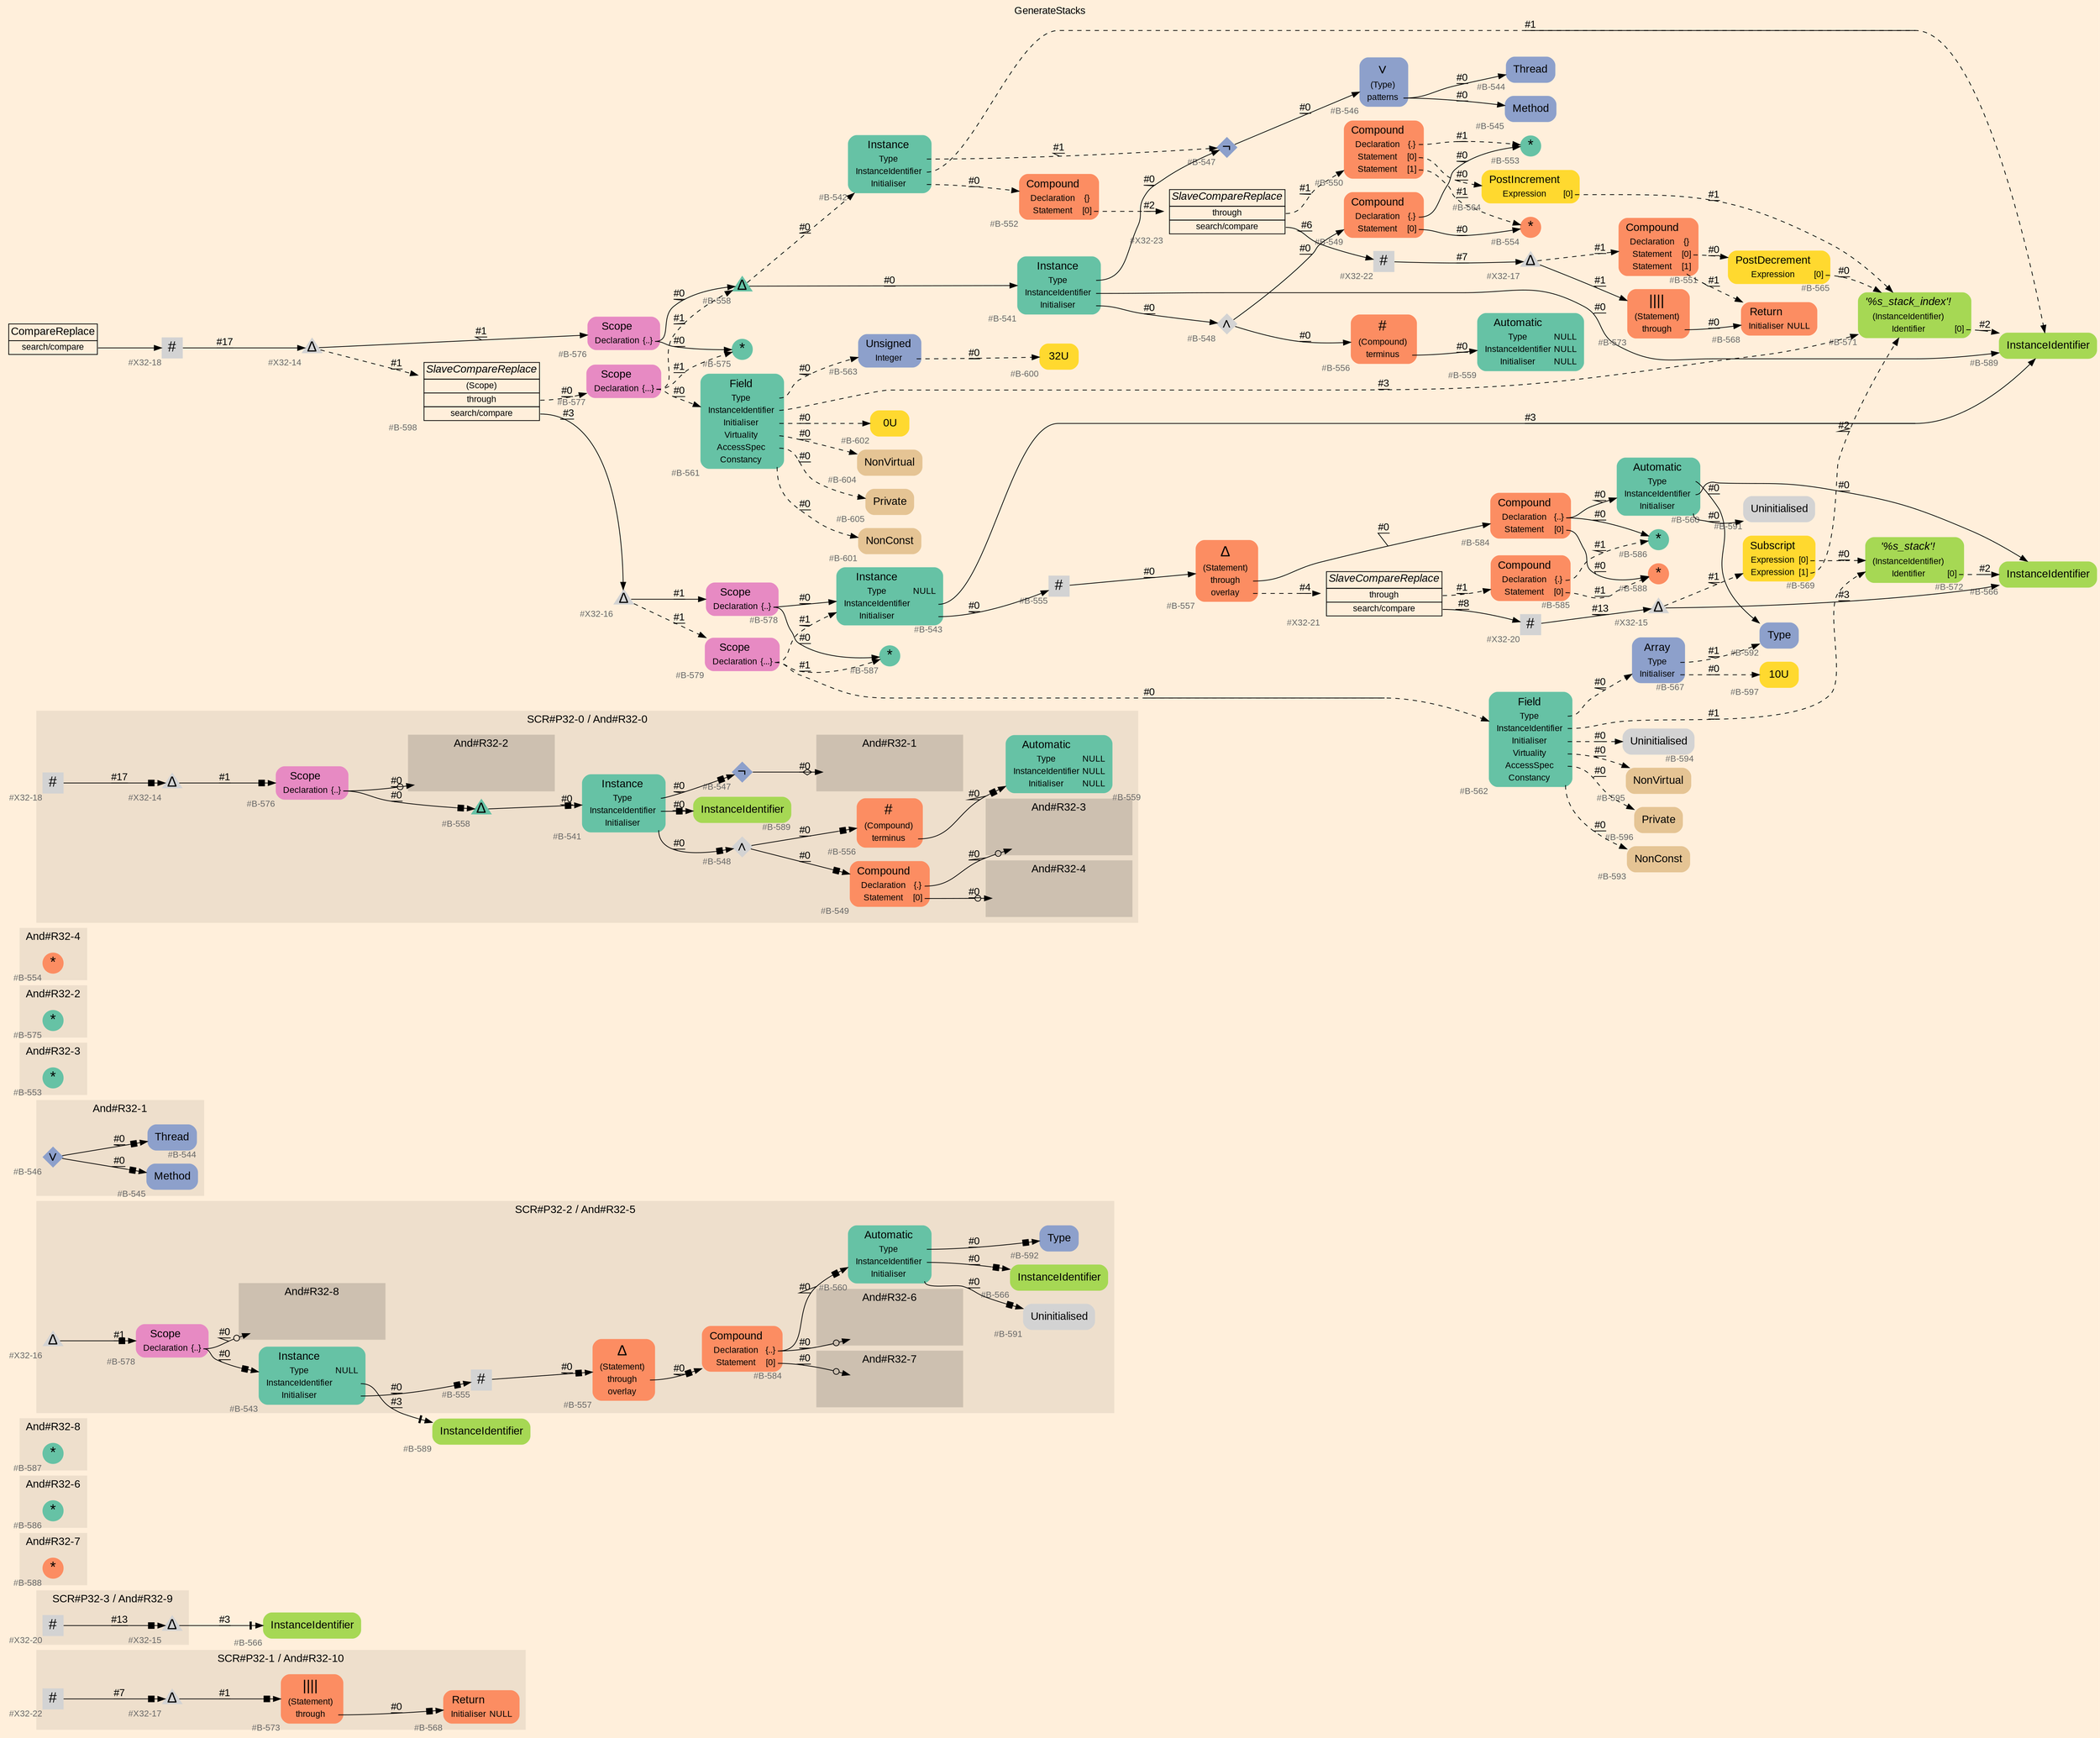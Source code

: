 digraph "GenerateStacks" {
label = "GenerateStacks"
labelloc = t
graph [
    rankdir = "LR"
    ranksep = 0.3
    bgcolor = antiquewhite1
    color = black
    fontcolor = black
    fontname = "Arial"
];
node [
    fontname = "Arial"
];
edge [
    fontname = "Arial"
];

// -------------------- figure And#R32-10 --------------------
// -------- region And#R32-10 ----------
subgraph "clusterAnd#R32-10" {
    label = "SCR#P32-1 / And#R32-10"
    style = "filled"
    color = antiquewhite2
    fontsize = "15"
    // -------- block And#R32-10/#X32-22 ----------
    "And#R32-10/#X32-22" [
        xlabel = "#X32-22"
        fontsize = "12"
        fontcolor = grey40
        shape = "square"
        label = <<FONT COLOR="black" POINT-SIZE="20">#</FONT>>
        style = "filled"
        penwidth = 0.0
        fixedsize = true
        width = 0.4
        height = 0.4
    ];
    
    // -------- block And#R32-10/#B-573 ----------
    "And#R32-10/#B-573" [
        fillcolor = "/set28/2"
        xlabel = "#B-573"
        fontsize = "12"
        fontcolor = grey40
        shape = "plaintext"
        label = <<TABLE BORDER="0" CELLBORDER="0" CELLSPACING="0">
         <TR><TD><FONT COLOR="black" POINT-SIZE="20">||||</FONT></TD></TR>
         <TR><TD><FONT COLOR="black" POINT-SIZE="12">(Statement)</FONT></TD><TD PORT="port0"></TD></TR>
         <TR><TD><FONT COLOR="black" POINT-SIZE="12">through</FONT></TD><TD PORT="port1"></TD></TR>
        </TABLE>>
        style = "rounded,filled"
    ];
    
    // -------- block And#R32-10/#X32-17 ----------
    "And#R32-10/#X32-17" [
        xlabel = "#X32-17"
        fontsize = "12"
        fontcolor = grey40
        shape = "triangle"
        label = <<FONT COLOR="black" POINT-SIZE="20">Δ</FONT>>
        style = "filled"
        penwidth = 0.0
        fixedsize = true
        width = 0.4
        height = 0.4
    ];
    
    // -------- block And#R32-10/#B-568 ----------
    "And#R32-10/#B-568" [
        fillcolor = "/set28/2"
        xlabel = "#B-568"
        fontsize = "12"
        fontcolor = grey40
        shape = "plaintext"
        label = <<TABLE BORDER="0" CELLBORDER="0" CELLSPACING="0">
         <TR><TD><FONT COLOR="black" POINT-SIZE="15">Return</FONT></TD></TR>
         <TR><TD><FONT COLOR="black" POINT-SIZE="12">Initialiser</FONT></TD><TD PORT="port0"><FONT COLOR="black" POINT-SIZE="12">NULL</FONT></TD></TR>
        </TABLE>>
        style = "rounded,filled"
    ];
    
}

"And#R32-10/#X32-22" -> "And#R32-10/#X32-17" [
    arrowhead="normalnonebox"
    label = "#7"
    decorate = true
    color = black
    fontcolor = black
];

"And#R32-10/#B-573":port1 -> "And#R32-10/#B-568" [
    arrowhead="normalnonebox"
    label = "#0"
    decorate = true
    color = black
    fontcolor = black
];

"And#R32-10/#X32-17" -> "And#R32-10/#B-573" [
    arrowhead="normalnonebox"
    label = "#1"
    decorate = true
    color = black
    fontcolor = black
];


// -------------------- figure And#R32-9 --------------------
// -------- region And#R32-9 ----------
subgraph "clusterAnd#R32-9" {
    label = "SCR#P32-3 / And#R32-9"
    style = "filled"
    color = antiquewhite2
    fontsize = "15"
    // -------- block And#R32-9/#X32-20 ----------
    "And#R32-9/#X32-20" [
        xlabel = "#X32-20"
        fontsize = "12"
        fontcolor = grey40
        shape = "square"
        label = <<FONT COLOR="black" POINT-SIZE="20">#</FONT>>
        style = "filled"
        penwidth = 0.0
        fixedsize = true
        width = 0.4
        height = 0.4
    ];
    
    // -------- block And#R32-9/#X32-15 ----------
    "And#R32-9/#X32-15" [
        xlabel = "#X32-15"
        fontsize = "12"
        fontcolor = grey40
        shape = "triangle"
        label = <<FONT COLOR="black" POINT-SIZE="20">Δ</FONT>>
        style = "filled"
        penwidth = 0.0
        fixedsize = true
        width = 0.4
        height = 0.4
    ];
    
}

// -------- block And#R32-9/#B-566 ----------
"And#R32-9/#B-566" [
    fillcolor = "/set28/5"
    xlabel = "#B-566"
    fontsize = "12"
    fontcolor = grey40
    shape = "plaintext"
    label = <<TABLE BORDER="0" CELLBORDER="0" CELLSPACING="0">
     <TR><TD><FONT COLOR="black" POINT-SIZE="15">InstanceIdentifier</FONT></TD></TR>
    </TABLE>>
    style = "rounded,filled"
];

"And#R32-9/#X32-20" -> "And#R32-9/#X32-15" [
    arrowhead="normalnonebox"
    label = "#13"
    decorate = true
    color = black
    fontcolor = black
];

"And#R32-9/#X32-15" -> "And#R32-9/#B-566" [
    arrowhead="normalnonetee"
    label = "#3"
    decorate = true
    color = black
    fontcolor = black
];


// -------------------- figure And#R32-7 --------------------
// -------- region And#R32-7 ----------
subgraph "clusterAnd#R32-7" {
    label = "And#R32-7"
    style = "filled"
    color = antiquewhite2
    fontsize = "15"
    // -------- block And#R32-7/#B-588 ----------
    "And#R32-7/#B-588" [
        fillcolor = "/set28/2"
        xlabel = "#B-588"
        fontsize = "12"
        fontcolor = grey40
        shape = "circle"
        label = <<FONT COLOR="black" POINT-SIZE="20">*</FONT>>
        style = "filled"
        penwidth = 0.0
        fixedsize = true
        width = 0.4
        height = 0.4
    ];
    
}


// -------------------- figure And#R32-6 --------------------
// -------- region And#R32-6 ----------
subgraph "clusterAnd#R32-6" {
    label = "And#R32-6"
    style = "filled"
    color = antiquewhite2
    fontsize = "15"
    // -------- block And#R32-6/#B-586 ----------
    "And#R32-6/#B-586" [
        fillcolor = "/set28/1"
        xlabel = "#B-586"
        fontsize = "12"
        fontcolor = grey40
        shape = "circle"
        label = <<FONT COLOR="black" POINT-SIZE="20">*</FONT>>
        style = "filled"
        penwidth = 0.0
        fixedsize = true
        width = 0.4
        height = 0.4
    ];
    
}


// -------------------- figure And#R32-8 --------------------
// -------- region And#R32-8 ----------
subgraph "clusterAnd#R32-8" {
    label = "And#R32-8"
    style = "filled"
    color = antiquewhite2
    fontsize = "15"
    // -------- block And#R32-8/#B-587 ----------
    "And#R32-8/#B-587" [
        fillcolor = "/set28/1"
        xlabel = "#B-587"
        fontsize = "12"
        fontcolor = grey40
        shape = "circle"
        label = <<FONT COLOR="black" POINT-SIZE="20">*</FONT>>
        style = "filled"
        penwidth = 0.0
        fixedsize = true
        width = 0.4
        height = 0.4
    ];
    
}


// -------------------- figure And#R32-5 --------------------
// -------- region And#R32-5 ----------
subgraph "clusterAnd#R32-5" {
    label = "SCR#P32-2 / And#R32-5"
    style = "filled"
    color = antiquewhite2
    fontsize = "15"
    // -------- block And#R32-5/#B-557 ----------
    "And#R32-5/#B-557" [
        fillcolor = "/set28/2"
        xlabel = "#B-557"
        fontsize = "12"
        fontcolor = grey40
        shape = "plaintext"
        label = <<TABLE BORDER="0" CELLBORDER="0" CELLSPACING="0">
         <TR><TD><FONT COLOR="black" POINT-SIZE="20">Δ</FONT></TD></TR>
         <TR><TD><FONT COLOR="black" POINT-SIZE="12">(Statement)</FONT></TD><TD PORT="port0"></TD></TR>
         <TR><TD><FONT COLOR="black" POINT-SIZE="12">through</FONT></TD><TD PORT="port1"></TD></TR>
         <TR><TD><FONT COLOR="black" POINT-SIZE="12">overlay</FONT></TD><TD PORT="port2"></TD></TR>
        </TABLE>>
        style = "rounded,filled"
    ];
    
    // -------- block And#R32-5/#B-566 ----------
    "And#R32-5/#B-566" [
        fillcolor = "/set28/5"
        xlabel = "#B-566"
        fontsize = "12"
        fontcolor = grey40
        shape = "plaintext"
        label = <<TABLE BORDER="0" CELLBORDER="0" CELLSPACING="0">
         <TR><TD><FONT COLOR="black" POINT-SIZE="15">InstanceIdentifier</FONT></TD></TR>
        </TABLE>>
        style = "rounded,filled"
    ];
    
    // -------- block And#R32-5/#B-543 ----------
    "And#R32-5/#B-543" [
        fillcolor = "/set28/1"
        xlabel = "#B-543"
        fontsize = "12"
        fontcolor = grey40
        shape = "plaintext"
        label = <<TABLE BORDER="0" CELLBORDER="0" CELLSPACING="0">
         <TR><TD><FONT COLOR="black" POINT-SIZE="15">Instance</FONT></TD></TR>
         <TR><TD><FONT COLOR="black" POINT-SIZE="12">Type</FONT></TD><TD PORT="port0"><FONT COLOR="black" POINT-SIZE="12">NULL</FONT></TD></TR>
         <TR><TD><FONT COLOR="black" POINT-SIZE="12">InstanceIdentifier</FONT></TD><TD PORT="port1"></TD></TR>
         <TR><TD><FONT COLOR="black" POINT-SIZE="12">Initialiser</FONT></TD><TD PORT="port2"></TD></TR>
        </TABLE>>
        style = "rounded,filled"
    ];
    
    // -------- block And#R32-5/#B-555 ----------
    "And#R32-5/#B-555" [
        xlabel = "#B-555"
        fontsize = "12"
        fontcolor = grey40
        shape = "square"
        label = <<FONT COLOR="black" POINT-SIZE="20">#</FONT>>
        style = "filled"
        penwidth = 0.0
        fixedsize = true
        width = 0.4
        height = 0.4
    ];
    
    // -------- block And#R32-5/#B-591 ----------
    "And#R32-5/#B-591" [
        xlabel = "#B-591"
        fontsize = "12"
        fontcolor = grey40
        shape = "plaintext"
        label = <<TABLE BORDER="0" CELLBORDER="0" CELLSPACING="0">
         <TR><TD><FONT COLOR="black" POINT-SIZE="15">Uninitialised</FONT></TD></TR>
        </TABLE>>
        style = "rounded,filled"
    ];
    
    // -------- block And#R32-5/#B-560 ----------
    "And#R32-5/#B-560" [
        fillcolor = "/set28/1"
        xlabel = "#B-560"
        fontsize = "12"
        fontcolor = grey40
        shape = "plaintext"
        label = <<TABLE BORDER="0" CELLBORDER="0" CELLSPACING="0">
         <TR><TD><FONT COLOR="black" POINT-SIZE="15">Automatic</FONT></TD></TR>
         <TR><TD><FONT COLOR="black" POINT-SIZE="12">Type</FONT></TD><TD PORT="port0"></TD></TR>
         <TR><TD><FONT COLOR="black" POINT-SIZE="12">InstanceIdentifier</FONT></TD><TD PORT="port1"></TD></TR>
         <TR><TD><FONT COLOR="black" POINT-SIZE="12">Initialiser</FONT></TD><TD PORT="port2"></TD></TR>
        </TABLE>>
        style = "rounded,filled"
    ];
    
    // -------- block And#R32-5/#B-592 ----------
    "And#R32-5/#B-592" [
        fillcolor = "/set28/3"
        xlabel = "#B-592"
        fontsize = "12"
        fontcolor = grey40
        shape = "plaintext"
        label = <<TABLE BORDER="0" CELLBORDER="0" CELLSPACING="0">
         <TR><TD><FONT COLOR="black" POINT-SIZE="15">Type</FONT></TD></TR>
        </TABLE>>
        style = "rounded,filled"
    ];
    
    // -------- block And#R32-5/#X32-16 ----------
    "And#R32-5/#X32-16" [
        xlabel = "#X32-16"
        fontsize = "12"
        fontcolor = grey40
        shape = "triangle"
        label = <<FONT COLOR="black" POINT-SIZE="20">Δ</FONT>>
        style = "filled"
        penwidth = 0.0
        fixedsize = true
        width = 0.4
        height = 0.4
    ];
    
    // -------- block And#R32-5/#B-584 ----------
    "And#R32-5/#B-584" [
        fillcolor = "/set28/2"
        xlabel = "#B-584"
        fontsize = "12"
        fontcolor = grey40
        shape = "plaintext"
        label = <<TABLE BORDER="0" CELLBORDER="0" CELLSPACING="0">
         <TR><TD><FONT COLOR="black" POINT-SIZE="15">Compound</FONT></TD></TR>
         <TR><TD><FONT COLOR="black" POINT-SIZE="12">Declaration</FONT></TD><TD PORT="port0"><FONT COLOR="black" POINT-SIZE="12">{..}</FONT></TD></TR>
         <TR><TD><FONT COLOR="black" POINT-SIZE="12">Statement</FONT></TD><TD PORT="port1"><FONT COLOR="black" POINT-SIZE="12">[0]</FONT></TD></TR>
        </TABLE>>
        style = "rounded,filled"
    ];
    
    // -------- block And#R32-5/#B-578 ----------
    "And#R32-5/#B-578" [
        fillcolor = "/set28/4"
        xlabel = "#B-578"
        fontsize = "12"
        fontcolor = grey40
        shape = "plaintext"
        label = <<TABLE BORDER="0" CELLBORDER="0" CELLSPACING="0">
         <TR><TD><FONT COLOR="black" POINT-SIZE="15">Scope</FONT></TD></TR>
         <TR><TD><FONT COLOR="black" POINT-SIZE="12">Declaration</FONT></TD><TD PORT="port0"><FONT COLOR="black" POINT-SIZE="12">{..}</FONT></TD></TR>
        </TABLE>>
        style = "rounded,filled"
    ];
    
    // -------- region And#R32-5/And#R32-8 ----------
    subgraph "clusterAnd#R32-5/And#R32-8" {
        label = "And#R32-8"
        style = "filled"
        color = antiquewhite3
        fontsize = "15"
        // -------- block And#R32-5/And#R32-8/#B-587 ----------
        "And#R32-5/And#R32-8/#B-587" [
            fillcolor = "/set28/1"
            xlabel = "#B-587"
            fontsize = "12"
            fontcolor = grey40
            shape = "none"
            style = "invisible"
        ];
        
    }
    
    // -------- region And#R32-5/And#R32-6 ----------
    subgraph "clusterAnd#R32-5/And#R32-6" {
        label = "And#R32-6"
        style = "filled"
        color = antiquewhite3
        fontsize = "15"
        // -------- block And#R32-5/And#R32-6/#B-586 ----------
        "And#R32-5/And#R32-6/#B-586" [
            fillcolor = "/set28/1"
            xlabel = "#B-586"
            fontsize = "12"
            fontcolor = grey40
            shape = "none"
            style = "invisible"
        ];
        
    }
    
    // -------- region And#R32-5/And#R32-7 ----------
    subgraph "clusterAnd#R32-5/And#R32-7" {
        label = "And#R32-7"
        style = "filled"
        color = antiquewhite3
        fontsize = "15"
        // -------- block And#R32-5/And#R32-7/#B-588 ----------
        "And#R32-5/And#R32-7/#B-588" [
            fillcolor = "/set28/2"
            xlabel = "#B-588"
            fontsize = "12"
            fontcolor = grey40
            shape = "none"
            style = "invisible"
        ];
        
    }
    
}

// -------- block And#R32-5/#B-589 ----------
"And#R32-5/#B-589" [
    fillcolor = "/set28/5"
    xlabel = "#B-589"
    fontsize = "12"
    fontcolor = grey40
    shape = "plaintext"
    label = <<TABLE BORDER="0" CELLBORDER="0" CELLSPACING="0">
     <TR><TD><FONT COLOR="black" POINT-SIZE="15">InstanceIdentifier</FONT></TD></TR>
    </TABLE>>
    style = "rounded,filled"
];

"And#R32-5/#B-557":port1 -> "And#R32-5/#B-584" [
    arrowhead="normalnonebox"
    label = "#0"
    decorate = true
    color = black
    fontcolor = black
];

"And#R32-5/#B-543":port1 -> "And#R32-5/#B-589" [
    arrowhead="normalnonetee"
    label = "#3"
    decorate = true
    color = black
    fontcolor = black
];

"And#R32-5/#B-543":port2 -> "And#R32-5/#B-555" [
    arrowhead="normalnonebox"
    label = "#0"
    decorate = true
    color = black
    fontcolor = black
];

"And#R32-5/#B-555" -> "And#R32-5/#B-557" [
    arrowhead="normalnonebox"
    label = "#0"
    decorate = true
    color = black
    fontcolor = black
];

"And#R32-5/#B-560":port0 -> "And#R32-5/#B-592" [
    arrowhead="normalnonebox"
    label = "#0"
    decorate = true
    color = black
    fontcolor = black
];

"And#R32-5/#B-560":port1 -> "And#R32-5/#B-566" [
    arrowhead="normalnonebox"
    label = "#0"
    decorate = true
    color = black
    fontcolor = black
];

"And#R32-5/#B-560":port2 -> "And#R32-5/#B-591" [
    arrowhead="normalnonebox"
    label = "#0"
    decorate = true
    color = black
    fontcolor = black
];

"And#R32-5/#X32-16" -> "And#R32-5/#B-578" [
    arrowhead="normalnonebox"
    label = "#1"
    decorate = true
    color = black
    fontcolor = black
];

"And#R32-5/#B-584":port0 -> "And#R32-5/And#R32-6/#B-586" [
    arrowhead="normalnoneodot"
    label = "#0"
    decorate = true
    color = black
    fontcolor = black
];

"And#R32-5/#B-584":port0 -> "And#R32-5/#B-560" [
    arrowhead="normalnonebox"
    label = "#0"
    decorate = true
    color = black
    fontcolor = black
];

"And#R32-5/#B-584":port1 -> "And#R32-5/And#R32-7/#B-588" [
    arrowhead="normalnoneodot"
    label = "#0"
    decorate = true
    color = black
    fontcolor = black
];

"And#R32-5/#B-578":port0 -> "And#R32-5/And#R32-8/#B-587" [
    arrowhead="normalnoneodot"
    label = "#0"
    decorate = true
    color = black
    fontcolor = black
];

"And#R32-5/#B-578":port0 -> "And#R32-5/#B-543" [
    arrowhead="normalnonebox"
    label = "#0"
    decorate = true
    color = black
    fontcolor = black
];


// -------------------- figure And#R32-1 --------------------
// -------- region And#R32-1 ----------
subgraph "clusterAnd#R32-1" {
    label = "And#R32-1"
    style = "filled"
    color = antiquewhite2
    fontsize = "15"
    // -------- block And#R32-1/#B-546 ----------
    "And#R32-1/#B-546" [
        fillcolor = "/set28/3"
        xlabel = "#B-546"
        fontsize = "12"
        fontcolor = grey40
        shape = "diamond"
        label = <<FONT COLOR="black" POINT-SIZE="20">∨</FONT>>
        style = "filled"
        penwidth = 0.0
        fixedsize = true
        width = 0.4
        height = 0.4
    ];
    
    // -------- block And#R32-1/#B-544 ----------
    "And#R32-1/#B-544" [
        fillcolor = "/set28/3"
        xlabel = "#B-544"
        fontsize = "12"
        fontcolor = grey40
        shape = "plaintext"
        label = <<TABLE BORDER="0" CELLBORDER="0" CELLSPACING="0">
         <TR><TD><FONT COLOR="black" POINT-SIZE="15">Thread</FONT></TD></TR>
        </TABLE>>
        style = "rounded,filled"
    ];
    
    // -------- block And#R32-1/#B-545 ----------
    "And#R32-1/#B-545" [
        fillcolor = "/set28/3"
        xlabel = "#B-545"
        fontsize = "12"
        fontcolor = grey40
        shape = "plaintext"
        label = <<TABLE BORDER="0" CELLBORDER="0" CELLSPACING="0">
         <TR><TD><FONT COLOR="black" POINT-SIZE="15">Method</FONT></TD></TR>
        </TABLE>>
        style = "rounded,filled"
    ];
    
}

"And#R32-1/#B-546" -> "And#R32-1/#B-544" [
    arrowhead="normalnonebox"
    label = "#0"
    decorate = true
    color = black
    fontcolor = black
];

"And#R32-1/#B-546" -> "And#R32-1/#B-545" [
    arrowhead="normalnonebox"
    label = "#0"
    decorate = true
    color = black
    fontcolor = black
];


// -------------------- figure And#R32-3 --------------------
// -------- region And#R32-3 ----------
subgraph "clusterAnd#R32-3" {
    label = "And#R32-3"
    style = "filled"
    color = antiquewhite2
    fontsize = "15"
    // -------- block And#R32-3/#B-553 ----------
    "And#R32-3/#B-553" [
        fillcolor = "/set28/1"
        xlabel = "#B-553"
        fontsize = "12"
        fontcolor = grey40
        shape = "circle"
        label = <<FONT COLOR="black" POINT-SIZE="20">*</FONT>>
        style = "filled"
        penwidth = 0.0
        fixedsize = true
        width = 0.4
        height = 0.4
    ];
    
}


// -------------------- figure And#R32-2 --------------------
// -------- region And#R32-2 ----------
subgraph "clusterAnd#R32-2" {
    label = "And#R32-2"
    style = "filled"
    color = antiquewhite2
    fontsize = "15"
    // -------- block And#R32-2/#B-575 ----------
    "And#R32-2/#B-575" [
        fillcolor = "/set28/1"
        xlabel = "#B-575"
        fontsize = "12"
        fontcolor = grey40
        shape = "circle"
        label = <<FONT COLOR="black" POINT-SIZE="20">*</FONT>>
        style = "filled"
        penwidth = 0.0
        fixedsize = true
        width = 0.4
        height = 0.4
    ];
    
}


// -------------------- figure And#R32-4 --------------------
// -------- region And#R32-4 ----------
subgraph "clusterAnd#R32-4" {
    label = "And#R32-4"
    style = "filled"
    color = antiquewhite2
    fontsize = "15"
    // -------- block And#R32-4/#B-554 ----------
    "And#R32-4/#B-554" [
        fillcolor = "/set28/2"
        xlabel = "#B-554"
        fontsize = "12"
        fontcolor = grey40
        shape = "circle"
        label = <<FONT COLOR="black" POINT-SIZE="20">*</FONT>>
        style = "filled"
        penwidth = 0.0
        fixedsize = true
        width = 0.4
        height = 0.4
    ];
    
}


// -------------------- figure And#R32-0 --------------------
// -------- region And#R32-0 ----------
subgraph "clusterAnd#R32-0" {
    label = "SCR#P32-0 / And#R32-0"
    style = "filled"
    color = antiquewhite2
    fontsize = "15"
    // -------- block And#R32-0/#B-556 ----------
    "And#R32-0/#B-556" [
        fillcolor = "/set28/2"
        xlabel = "#B-556"
        fontsize = "12"
        fontcolor = grey40
        shape = "plaintext"
        label = <<TABLE BORDER="0" CELLBORDER="0" CELLSPACING="0">
         <TR><TD><FONT COLOR="black" POINT-SIZE="20">#</FONT></TD></TR>
         <TR><TD><FONT COLOR="black" POINT-SIZE="12">(Compound)</FONT></TD><TD PORT="port0"></TD></TR>
         <TR><TD><FONT COLOR="black" POINT-SIZE="12">terminus</FONT></TD><TD PORT="port1"></TD></TR>
        </TABLE>>
        style = "rounded,filled"
    ];
    
    // -------- block And#R32-0/#X32-14 ----------
    "And#R32-0/#X32-14" [
        xlabel = "#X32-14"
        fontsize = "12"
        fontcolor = grey40
        shape = "triangle"
        label = <<FONT COLOR="black" POINT-SIZE="20">Δ</FONT>>
        style = "filled"
        penwidth = 0.0
        fixedsize = true
        width = 0.4
        height = 0.4
    ];
    
    // -------- block And#R32-0/#B-589 ----------
    "And#R32-0/#B-589" [
        fillcolor = "/set28/5"
        xlabel = "#B-589"
        fontsize = "12"
        fontcolor = grey40
        shape = "plaintext"
        label = <<TABLE BORDER="0" CELLBORDER="0" CELLSPACING="0">
         <TR><TD><FONT COLOR="black" POINT-SIZE="15">InstanceIdentifier</FONT></TD></TR>
        </TABLE>>
        style = "rounded,filled"
    ];
    
    // -------- block And#R32-0/#B-559 ----------
    "And#R32-0/#B-559" [
        fillcolor = "/set28/1"
        xlabel = "#B-559"
        fontsize = "12"
        fontcolor = grey40
        shape = "plaintext"
        label = <<TABLE BORDER="0" CELLBORDER="0" CELLSPACING="0">
         <TR><TD><FONT COLOR="black" POINT-SIZE="15">Automatic</FONT></TD></TR>
         <TR><TD><FONT COLOR="black" POINT-SIZE="12">Type</FONT></TD><TD PORT="port0"><FONT COLOR="black" POINT-SIZE="12">NULL</FONT></TD></TR>
         <TR><TD><FONT COLOR="black" POINT-SIZE="12">InstanceIdentifier</FONT></TD><TD PORT="port1"><FONT COLOR="black" POINT-SIZE="12">NULL</FONT></TD></TR>
         <TR><TD><FONT COLOR="black" POINT-SIZE="12">Initialiser</FONT></TD><TD PORT="port2"><FONT COLOR="black" POINT-SIZE="12">NULL</FONT></TD></TR>
        </TABLE>>
        style = "rounded,filled"
    ];
    
    // -------- block And#R32-0/#B-549 ----------
    "And#R32-0/#B-549" [
        fillcolor = "/set28/2"
        xlabel = "#B-549"
        fontsize = "12"
        fontcolor = grey40
        shape = "plaintext"
        label = <<TABLE BORDER="0" CELLBORDER="0" CELLSPACING="0">
         <TR><TD><FONT COLOR="black" POINT-SIZE="15">Compound</FONT></TD></TR>
         <TR><TD><FONT COLOR="black" POINT-SIZE="12">Declaration</FONT></TD><TD PORT="port0"><FONT COLOR="black" POINT-SIZE="12">{.}</FONT></TD></TR>
         <TR><TD><FONT COLOR="black" POINT-SIZE="12">Statement</FONT></TD><TD PORT="port1"><FONT COLOR="black" POINT-SIZE="12">[0]</FONT></TD></TR>
        </TABLE>>
        style = "rounded,filled"
    ];
    
    // -------- block And#R32-0/#B-548 ----------
    "And#R32-0/#B-548" [
        xlabel = "#B-548"
        fontsize = "12"
        fontcolor = grey40
        shape = "diamond"
        label = <<FONT COLOR="black" POINT-SIZE="20">∧</FONT>>
        style = "filled"
        penwidth = 0.0
        fixedsize = true
        width = 0.4
        height = 0.4
    ];
    
    // -------- block And#R32-0/#X32-18 ----------
    "And#R32-0/#X32-18" [
        xlabel = "#X32-18"
        fontsize = "12"
        fontcolor = grey40
        shape = "square"
        label = <<FONT COLOR="black" POINT-SIZE="20">#</FONT>>
        style = "filled"
        penwidth = 0.0
        fixedsize = true
        width = 0.4
        height = 0.4
    ];
    
    // -------- block And#R32-0/#B-541 ----------
    "And#R32-0/#B-541" [
        fillcolor = "/set28/1"
        xlabel = "#B-541"
        fontsize = "12"
        fontcolor = grey40
        shape = "plaintext"
        label = <<TABLE BORDER="0" CELLBORDER="0" CELLSPACING="0">
         <TR><TD><FONT COLOR="black" POINT-SIZE="15">Instance</FONT></TD></TR>
         <TR><TD><FONT COLOR="black" POINT-SIZE="12">Type</FONT></TD><TD PORT="port0"></TD></TR>
         <TR><TD><FONT COLOR="black" POINT-SIZE="12">InstanceIdentifier</FONT></TD><TD PORT="port1"></TD></TR>
         <TR><TD><FONT COLOR="black" POINT-SIZE="12">Initialiser</FONT></TD><TD PORT="port2"></TD></TR>
        </TABLE>>
        style = "rounded,filled"
    ];
    
    // -------- block And#R32-0/#B-558 ----------
    "And#R32-0/#B-558" [
        fillcolor = "/set28/1"
        xlabel = "#B-558"
        fontsize = "12"
        fontcolor = grey40
        shape = "triangle"
        label = <<FONT COLOR="black" POINT-SIZE="20">Δ</FONT>>
        style = "filled"
        penwidth = 0.0
        fixedsize = true
        width = 0.4
        height = 0.4
    ];
    
    // -------- block And#R32-0/#B-547 ----------
    "And#R32-0/#B-547" [
        fillcolor = "/set28/3"
        xlabel = "#B-547"
        fontsize = "12"
        fontcolor = grey40
        shape = "diamond"
        label = <<FONT COLOR="black" POINT-SIZE="20">¬</FONT>>
        style = "filled"
        penwidth = 0.0
        fixedsize = true
        width = 0.4
        height = 0.4
    ];
    
    // -------- block And#R32-0/#B-576 ----------
    "And#R32-0/#B-576" [
        fillcolor = "/set28/4"
        xlabel = "#B-576"
        fontsize = "12"
        fontcolor = grey40
        shape = "plaintext"
        label = <<TABLE BORDER="0" CELLBORDER="0" CELLSPACING="0">
         <TR><TD><FONT COLOR="black" POINT-SIZE="15">Scope</FONT></TD></TR>
         <TR><TD><FONT COLOR="black" POINT-SIZE="12">Declaration</FONT></TD><TD PORT="port0"><FONT COLOR="black" POINT-SIZE="12">{..}</FONT></TD></TR>
        </TABLE>>
        style = "rounded,filled"
    ];
    
    // -------- region And#R32-0/And#R32-4 ----------
    subgraph "clusterAnd#R32-0/And#R32-4" {
        label = "And#R32-4"
        style = "filled"
        color = antiquewhite3
        fontsize = "15"
        // -------- block And#R32-0/And#R32-4/#B-554 ----------
        "And#R32-0/And#R32-4/#B-554" [
            fillcolor = "/set28/2"
            xlabel = "#B-554"
            fontsize = "12"
            fontcolor = grey40
            shape = "none"
            style = "invisible"
        ];
        
    }
    
    // -------- region And#R32-0/And#R32-2 ----------
    subgraph "clusterAnd#R32-0/And#R32-2" {
        label = "And#R32-2"
        style = "filled"
        color = antiquewhite3
        fontsize = "15"
        // -------- block And#R32-0/And#R32-2/#B-575 ----------
        "And#R32-0/And#R32-2/#B-575" [
            fillcolor = "/set28/1"
            xlabel = "#B-575"
            fontsize = "12"
            fontcolor = grey40
            shape = "none"
            style = "invisible"
        ];
        
    }
    
    // -------- region And#R32-0/And#R32-3 ----------
    subgraph "clusterAnd#R32-0/And#R32-3" {
        label = "And#R32-3"
        style = "filled"
        color = antiquewhite3
        fontsize = "15"
        // -------- block And#R32-0/And#R32-3/#B-553 ----------
        "And#R32-0/And#R32-3/#B-553" [
            fillcolor = "/set28/1"
            xlabel = "#B-553"
            fontsize = "12"
            fontcolor = grey40
            shape = "none"
            style = "invisible"
        ];
        
    }
    
    // -------- region And#R32-0/And#R32-1 ----------
    subgraph "clusterAnd#R32-0/And#R32-1" {
        label = "And#R32-1"
        style = "filled"
        color = antiquewhite3
        fontsize = "15"
        // -------- block And#R32-0/And#R32-1/#B-546 ----------
        "And#R32-0/And#R32-1/#B-546" [
            fillcolor = "/set28/3"
            xlabel = "#B-546"
            fontsize = "12"
            fontcolor = grey40
            shape = "none"
            style = "invisible"
        ];
        
    }
    
}

"And#R32-0/#B-556":port1 -> "And#R32-0/#B-559" [
    arrowhead="normalnonebox"
    label = "#0"
    decorate = true
    color = black
    fontcolor = black
];

"And#R32-0/#X32-14" -> "And#R32-0/#B-576" [
    arrowhead="normalnonebox"
    label = "#1"
    decorate = true
    color = black
    fontcolor = black
];

"And#R32-0/#B-549":port0 -> "And#R32-0/And#R32-3/#B-553" [
    arrowhead="normalnoneodot"
    label = "#0"
    decorate = true
    color = black
    fontcolor = black
];

"And#R32-0/#B-549":port1 -> "And#R32-0/And#R32-4/#B-554" [
    arrowhead="normalnoneodot"
    label = "#0"
    decorate = true
    color = black
    fontcolor = black
];

"And#R32-0/#B-548" -> "And#R32-0/#B-549" [
    arrowhead="normalnonebox"
    label = "#0"
    decorate = true
    color = black
    fontcolor = black
];

"And#R32-0/#B-548" -> "And#R32-0/#B-556" [
    arrowhead="normalnonebox"
    label = "#0"
    decorate = true
    color = black
    fontcolor = black
];

"And#R32-0/#X32-18" -> "And#R32-0/#X32-14" [
    arrowhead="normalnonebox"
    label = "#17"
    decorate = true
    color = black
    fontcolor = black
];

"And#R32-0/#B-541":port0 -> "And#R32-0/#B-547" [
    arrowhead="normalnonebox"
    label = "#0"
    decorate = true
    color = black
    fontcolor = black
];

"And#R32-0/#B-541":port1 -> "And#R32-0/#B-589" [
    arrowhead="normalnonebox"
    label = "#0"
    decorate = true
    color = black
    fontcolor = black
];

"And#R32-0/#B-541":port2 -> "And#R32-0/#B-548" [
    arrowhead="normalnonebox"
    label = "#0"
    decorate = true
    color = black
    fontcolor = black
];

"And#R32-0/#B-558" -> "And#R32-0/#B-541" [
    arrowhead="normalnonebox"
    label = "#0"
    decorate = true
    color = black
    fontcolor = black
];

"And#R32-0/#B-547" -> "And#R32-0/And#R32-1/#B-546" [
    arrowhead="normalnoneodiamond"
    label = "#0"
    decorate = true
    color = black
    fontcolor = black
];

"And#R32-0/#B-576":port0 -> "And#R32-0/#B-558" [
    arrowhead="normalnonebox"
    label = "#0"
    decorate = true
    color = black
    fontcolor = black
];

"And#R32-0/#B-576":port0 -> "And#R32-0/And#R32-2/#B-575" [
    arrowhead="normalnoneodot"
    label = "#0"
    decorate = true
    color = black
    fontcolor = black
];


// -------------------- transformation figure --------------------
// -------- block CR#X32-19 ----------
"CR#X32-19" [
    fillcolor = antiquewhite1
    fontsize = "12"
    fontcolor = grey40
    shape = "plaintext"
    label = <<TABLE BORDER="0" CELLBORDER="1" CELLSPACING="0">
     <TR><TD><FONT COLOR="black" POINT-SIZE="15">CompareReplace</FONT></TD></TR>
     <TR><TD PORT="port0"><FONT COLOR="black" POINT-SIZE="12">search/compare</FONT></TD></TR>
    </TABLE>>
    style = "filled"
    color = black
];

// -------- block #X32-18 ----------
"#X32-18" [
    xlabel = "#X32-18"
    fontsize = "12"
    fontcolor = grey40
    shape = "square"
    label = <<FONT COLOR="black" POINT-SIZE="20">#</FONT>>
    style = "filled"
    penwidth = 0.0
    fixedsize = true
    width = 0.4
    height = 0.4
];

// -------- block #X32-14 ----------
"#X32-14" [
    xlabel = "#X32-14"
    fontsize = "12"
    fontcolor = grey40
    shape = "triangle"
    label = <<FONT COLOR="black" POINT-SIZE="20">Δ</FONT>>
    style = "filled"
    penwidth = 0.0
    fixedsize = true
    width = 0.4
    height = 0.4
];

// -------- block #B-576 ----------
"#B-576" [
    fillcolor = "/set28/4"
    xlabel = "#B-576"
    fontsize = "12"
    fontcolor = grey40
    shape = "plaintext"
    label = <<TABLE BORDER="0" CELLBORDER="0" CELLSPACING="0">
     <TR><TD><FONT COLOR="black" POINT-SIZE="15">Scope</FONT></TD></TR>
     <TR><TD><FONT COLOR="black" POINT-SIZE="12">Declaration</FONT></TD><TD PORT="port0"><FONT COLOR="black" POINT-SIZE="12">{..}</FONT></TD></TR>
    </TABLE>>
    style = "rounded,filled"
];

// -------- block #B-558 ----------
"#B-558" [
    fillcolor = "/set28/1"
    xlabel = "#B-558"
    fontsize = "12"
    fontcolor = grey40
    shape = "triangle"
    label = <<FONT COLOR="black" POINT-SIZE="20">Δ</FONT>>
    style = "filled"
    penwidth = 0.0
    fixedsize = true
    width = 0.4
    height = 0.4
];

// -------- block #B-541 ----------
"#B-541" [
    fillcolor = "/set28/1"
    xlabel = "#B-541"
    fontsize = "12"
    fontcolor = grey40
    shape = "plaintext"
    label = <<TABLE BORDER="0" CELLBORDER="0" CELLSPACING="0">
     <TR><TD><FONT COLOR="black" POINT-SIZE="15">Instance</FONT></TD></TR>
     <TR><TD><FONT COLOR="black" POINT-SIZE="12">Type</FONT></TD><TD PORT="port0"></TD></TR>
     <TR><TD><FONT COLOR="black" POINT-SIZE="12">InstanceIdentifier</FONT></TD><TD PORT="port1"></TD></TR>
     <TR><TD><FONT COLOR="black" POINT-SIZE="12">Initialiser</FONT></TD><TD PORT="port2"></TD></TR>
    </TABLE>>
    style = "rounded,filled"
];

// -------- block #B-547 ----------
"#B-547" [
    fillcolor = "/set28/3"
    xlabel = "#B-547"
    fontsize = "12"
    fontcolor = grey40
    shape = "diamond"
    label = <<FONT COLOR="black" POINT-SIZE="20">¬</FONT>>
    style = "filled"
    penwidth = 0.0
    fixedsize = true
    width = 0.4
    height = 0.4
];

// -------- block #B-546 ----------
"#B-546" [
    fillcolor = "/set28/3"
    xlabel = "#B-546"
    fontsize = "12"
    fontcolor = grey40
    shape = "plaintext"
    label = <<TABLE BORDER="0" CELLBORDER="0" CELLSPACING="0">
     <TR><TD><FONT COLOR="black" POINT-SIZE="20">∨</FONT></TD></TR>
     <TR><TD><FONT COLOR="black" POINT-SIZE="12">(Type)</FONT></TD><TD PORT="port0"></TD></TR>
     <TR><TD><FONT COLOR="black" POINT-SIZE="12">patterns</FONT></TD><TD PORT="port1"></TD></TR>
    </TABLE>>
    style = "rounded,filled"
];

// -------- block #B-544 ----------
"#B-544" [
    fillcolor = "/set28/3"
    xlabel = "#B-544"
    fontsize = "12"
    fontcolor = grey40
    shape = "plaintext"
    label = <<TABLE BORDER="0" CELLBORDER="0" CELLSPACING="0">
     <TR><TD><FONT COLOR="black" POINT-SIZE="15">Thread</FONT></TD></TR>
    </TABLE>>
    style = "rounded,filled"
];

// -------- block #B-545 ----------
"#B-545" [
    fillcolor = "/set28/3"
    xlabel = "#B-545"
    fontsize = "12"
    fontcolor = grey40
    shape = "plaintext"
    label = <<TABLE BORDER="0" CELLBORDER="0" CELLSPACING="0">
     <TR><TD><FONT COLOR="black" POINT-SIZE="15">Method</FONT></TD></TR>
    </TABLE>>
    style = "rounded,filled"
];

// -------- block #B-589 ----------
"#B-589" [
    fillcolor = "/set28/5"
    xlabel = "#B-589"
    fontsize = "12"
    fontcolor = grey40
    shape = "plaintext"
    label = <<TABLE BORDER="0" CELLBORDER="0" CELLSPACING="0">
     <TR><TD><FONT COLOR="black" POINT-SIZE="15">InstanceIdentifier</FONT></TD></TR>
    </TABLE>>
    style = "rounded,filled"
];

// -------- block #B-548 ----------
"#B-548" [
    xlabel = "#B-548"
    fontsize = "12"
    fontcolor = grey40
    shape = "diamond"
    label = <<FONT COLOR="black" POINT-SIZE="20">∧</FONT>>
    style = "filled"
    penwidth = 0.0
    fixedsize = true
    width = 0.4
    height = 0.4
];

// -------- block #B-549 ----------
"#B-549" [
    fillcolor = "/set28/2"
    xlabel = "#B-549"
    fontsize = "12"
    fontcolor = grey40
    shape = "plaintext"
    label = <<TABLE BORDER="0" CELLBORDER="0" CELLSPACING="0">
     <TR><TD><FONT COLOR="black" POINT-SIZE="15">Compound</FONT></TD></TR>
     <TR><TD><FONT COLOR="black" POINT-SIZE="12">Declaration</FONT></TD><TD PORT="port0"><FONT COLOR="black" POINT-SIZE="12">{.}</FONT></TD></TR>
     <TR><TD><FONT COLOR="black" POINT-SIZE="12">Statement</FONT></TD><TD PORT="port1"><FONT COLOR="black" POINT-SIZE="12">[0]</FONT></TD></TR>
    </TABLE>>
    style = "rounded,filled"
];

// -------- block #B-553 ----------
"#B-553" [
    fillcolor = "/set28/1"
    xlabel = "#B-553"
    fontsize = "12"
    fontcolor = grey40
    shape = "circle"
    label = <<FONT COLOR="black" POINT-SIZE="20">*</FONT>>
    style = "filled"
    penwidth = 0.0
    fixedsize = true
    width = 0.4
    height = 0.4
];

// -------- block #B-554 ----------
"#B-554" [
    fillcolor = "/set28/2"
    xlabel = "#B-554"
    fontsize = "12"
    fontcolor = grey40
    shape = "circle"
    label = <<FONT COLOR="black" POINT-SIZE="20">*</FONT>>
    style = "filled"
    penwidth = 0.0
    fixedsize = true
    width = 0.4
    height = 0.4
];

// -------- block #B-556 ----------
"#B-556" [
    fillcolor = "/set28/2"
    xlabel = "#B-556"
    fontsize = "12"
    fontcolor = grey40
    shape = "plaintext"
    label = <<TABLE BORDER="0" CELLBORDER="0" CELLSPACING="0">
     <TR><TD><FONT COLOR="black" POINT-SIZE="20">#</FONT></TD></TR>
     <TR><TD><FONT COLOR="black" POINT-SIZE="12">(Compound)</FONT></TD><TD PORT="port0"></TD></TR>
     <TR><TD><FONT COLOR="black" POINT-SIZE="12">terminus</FONT></TD><TD PORT="port1"></TD></TR>
    </TABLE>>
    style = "rounded,filled"
];

// -------- block #B-559 ----------
"#B-559" [
    fillcolor = "/set28/1"
    xlabel = "#B-559"
    fontsize = "12"
    fontcolor = grey40
    shape = "plaintext"
    label = <<TABLE BORDER="0" CELLBORDER="0" CELLSPACING="0">
     <TR><TD><FONT COLOR="black" POINT-SIZE="15">Automatic</FONT></TD></TR>
     <TR><TD><FONT COLOR="black" POINT-SIZE="12">Type</FONT></TD><TD PORT="port0"><FONT COLOR="black" POINT-SIZE="12">NULL</FONT></TD></TR>
     <TR><TD><FONT COLOR="black" POINT-SIZE="12">InstanceIdentifier</FONT></TD><TD PORT="port1"><FONT COLOR="black" POINT-SIZE="12">NULL</FONT></TD></TR>
     <TR><TD><FONT COLOR="black" POINT-SIZE="12">Initialiser</FONT></TD><TD PORT="port2"><FONT COLOR="black" POINT-SIZE="12">NULL</FONT></TD></TR>
    </TABLE>>
    style = "rounded,filled"
];

// -------- block #B-542 ----------
"#B-542" [
    fillcolor = "/set28/1"
    xlabel = "#B-542"
    fontsize = "12"
    fontcolor = grey40
    shape = "plaintext"
    label = <<TABLE BORDER="0" CELLBORDER="0" CELLSPACING="0">
     <TR><TD><FONT COLOR="black" POINT-SIZE="15">Instance</FONT></TD></TR>
     <TR><TD><FONT COLOR="black" POINT-SIZE="12">Type</FONT></TD><TD PORT="port0"></TD></TR>
     <TR><TD><FONT COLOR="black" POINT-SIZE="12">InstanceIdentifier</FONT></TD><TD PORT="port1"></TD></TR>
     <TR><TD><FONT COLOR="black" POINT-SIZE="12">Initialiser</FONT></TD><TD PORT="port2"></TD></TR>
    </TABLE>>
    style = "rounded,filled"
];

// -------- block #B-552 ----------
"#B-552" [
    fillcolor = "/set28/2"
    xlabel = "#B-552"
    fontsize = "12"
    fontcolor = grey40
    shape = "plaintext"
    label = <<TABLE BORDER="0" CELLBORDER="0" CELLSPACING="0">
     <TR><TD><FONT COLOR="black" POINT-SIZE="15">Compound</FONT></TD></TR>
     <TR><TD><FONT COLOR="black" POINT-SIZE="12">Declaration</FONT></TD><TD PORT="port0"><FONT COLOR="black" POINT-SIZE="12">{}</FONT></TD></TR>
     <TR><TD><FONT COLOR="black" POINT-SIZE="12">Statement</FONT></TD><TD PORT="port1"><FONT COLOR="black" POINT-SIZE="12">[0]</FONT></TD></TR>
    </TABLE>>
    style = "rounded,filled"
];

// -------- block #X32-23 ----------
"#X32-23" [
    fillcolor = antiquewhite1
    xlabel = "#X32-23"
    fontsize = "12"
    fontcolor = grey40
    shape = "plaintext"
    label = <<TABLE BORDER="0" CELLBORDER="1" CELLSPACING="0">
     <TR><TD><FONT COLOR="black" POINT-SIZE="15"><I>SlaveCompareReplace</I></FONT></TD></TR>
     <TR><TD PORT="port0"><FONT COLOR="black" POINT-SIZE="12">through</FONT></TD></TR>
     <TR><TD PORT="port1"><FONT COLOR="black" POINT-SIZE="12">search/compare</FONT></TD></TR>
    </TABLE>>
    style = "filled"
    color = black
];

// -------- block #B-550 ----------
"#B-550" [
    fillcolor = "/set28/2"
    xlabel = "#B-550"
    fontsize = "12"
    fontcolor = grey40
    shape = "plaintext"
    label = <<TABLE BORDER="0" CELLBORDER="0" CELLSPACING="0">
     <TR><TD><FONT COLOR="black" POINT-SIZE="15">Compound</FONT></TD></TR>
     <TR><TD><FONT COLOR="black" POINT-SIZE="12">Declaration</FONT></TD><TD PORT="port0"><FONT COLOR="black" POINT-SIZE="12">{.}</FONT></TD></TR>
     <TR><TD><FONT COLOR="black" POINT-SIZE="12">Statement</FONT></TD><TD PORT="port1"><FONT COLOR="black" POINT-SIZE="12">[0]</FONT></TD></TR>
     <TR><TD><FONT COLOR="black" POINT-SIZE="12">Statement</FONT></TD><TD PORT="port2"><FONT COLOR="black" POINT-SIZE="12">[1]</FONT></TD></TR>
    </TABLE>>
    style = "rounded,filled"
];

// -------- block #B-564 ----------
"#B-564" [
    fillcolor = "/set28/6"
    xlabel = "#B-564"
    fontsize = "12"
    fontcolor = grey40
    shape = "plaintext"
    label = <<TABLE BORDER="0" CELLBORDER="0" CELLSPACING="0">
     <TR><TD><FONT COLOR="black" POINT-SIZE="15">PostIncrement</FONT></TD></TR>
     <TR><TD><FONT COLOR="black" POINT-SIZE="12">Expression</FONT></TD><TD PORT="port0"><FONT COLOR="black" POINT-SIZE="12">[0]</FONT></TD></TR>
    </TABLE>>
    style = "rounded,filled"
];

// -------- block #B-571 ----------
"#B-571" [
    fillcolor = "/set28/5"
    xlabel = "#B-571"
    fontsize = "12"
    fontcolor = grey40
    shape = "plaintext"
    label = <<TABLE BORDER="0" CELLBORDER="0" CELLSPACING="0">
     <TR><TD><FONT COLOR="black" POINT-SIZE="15"><I>'%s_stack_index'!</I></FONT></TD></TR>
     <TR><TD><FONT COLOR="black" POINT-SIZE="12">(InstanceIdentifier)</FONT></TD><TD PORT="port0"></TD></TR>
     <TR><TD><FONT COLOR="black" POINT-SIZE="12">Identifier</FONT></TD><TD PORT="port1"><FONT COLOR="black" POINT-SIZE="12">[0]</FONT></TD></TR>
    </TABLE>>
    style = "rounded,filled"
];

// -------- block #X32-22 ----------
"#X32-22" [
    xlabel = "#X32-22"
    fontsize = "12"
    fontcolor = grey40
    shape = "square"
    label = <<FONT COLOR="black" POINT-SIZE="20">#</FONT>>
    style = "filled"
    penwidth = 0.0
    fixedsize = true
    width = 0.4
    height = 0.4
];

// -------- block #X32-17 ----------
"#X32-17" [
    xlabel = "#X32-17"
    fontsize = "12"
    fontcolor = grey40
    shape = "triangle"
    label = <<FONT COLOR="black" POINT-SIZE="20">Δ</FONT>>
    style = "filled"
    penwidth = 0.0
    fixedsize = true
    width = 0.4
    height = 0.4
];

// -------- block #B-573 ----------
"#B-573" [
    fillcolor = "/set28/2"
    xlabel = "#B-573"
    fontsize = "12"
    fontcolor = grey40
    shape = "plaintext"
    label = <<TABLE BORDER="0" CELLBORDER="0" CELLSPACING="0">
     <TR><TD><FONT COLOR="black" POINT-SIZE="20">||||</FONT></TD></TR>
     <TR><TD><FONT COLOR="black" POINT-SIZE="12">(Statement)</FONT></TD><TD PORT="port0"></TD></TR>
     <TR><TD><FONT COLOR="black" POINT-SIZE="12">through</FONT></TD><TD PORT="port1"></TD></TR>
    </TABLE>>
    style = "rounded,filled"
];

// -------- block #B-568 ----------
"#B-568" [
    fillcolor = "/set28/2"
    xlabel = "#B-568"
    fontsize = "12"
    fontcolor = grey40
    shape = "plaintext"
    label = <<TABLE BORDER="0" CELLBORDER="0" CELLSPACING="0">
     <TR><TD><FONT COLOR="black" POINT-SIZE="15">Return</FONT></TD></TR>
     <TR><TD><FONT COLOR="black" POINT-SIZE="12">Initialiser</FONT></TD><TD PORT="port0"><FONT COLOR="black" POINT-SIZE="12">NULL</FONT></TD></TR>
    </TABLE>>
    style = "rounded,filled"
];

// -------- block #B-551 ----------
"#B-551" [
    fillcolor = "/set28/2"
    xlabel = "#B-551"
    fontsize = "12"
    fontcolor = grey40
    shape = "plaintext"
    label = <<TABLE BORDER="0" CELLBORDER="0" CELLSPACING="0">
     <TR><TD><FONT COLOR="black" POINT-SIZE="15">Compound</FONT></TD></TR>
     <TR><TD><FONT COLOR="black" POINT-SIZE="12">Declaration</FONT></TD><TD PORT="port0"><FONT COLOR="black" POINT-SIZE="12">{}</FONT></TD></TR>
     <TR><TD><FONT COLOR="black" POINT-SIZE="12">Statement</FONT></TD><TD PORT="port1"><FONT COLOR="black" POINT-SIZE="12">[0]</FONT></TD></TR>
     <TR><TD><FONT COLOR="black" POINT-SIZE="12">Statement</FONT></TD><TD PORT="port2"><FONT COLOR="black" POINT-SIZE="12">[1]</FONT></TD></TR>
    </TABLE>>
    style = "rounded,filled"
];

// -------- block #B-565 ----------
"#B-565" [
    fillcolor = "/set28/6"
    xlabel = "#B-565"
    fontsize = "12"
    fontcolor = grey40
    shape = "plaintext"
    label = <<TABLE BORDER="0" CELLBORDER="0" CELLSPACING="0">
     <TR><TD><FONT COLOR="black" POINT-SIZE="15">PostDecrement</FONT></TD></TR>
     <TR><TD><FONT COLOR="black" POINT-SIZE="12">Expression</FONT></TD><TD PORT="port0"><FONT COLOR="black" POINT-SIZE="12">[0]</FONT></TD></TR>
    </TABLE>>
    style = "rounded,filled"
];

// -------- block #B-575 ----------
"#B-575" [
    fillcolor = "/set28/1"
    xlabel = "#B-575"
    fontsize = "12"
    fontcolor = grey40
    shape = "circle"
    label = <<FONT COLOR="black" POINT-SIZE="20">*</FONT>>
    style = "filled"
    penwidth = 0.0
    fixedsize = true
    width = 0.4
    height = 0.4
];

// -------- block #B-598 ----------
"#B-598" [
    fillcolor = antiquewhite1
    xlabel = "#B-598"
    fontsize = "12"
    fontcolor = grey40
    shape = "plaintext"
    label = <<TABLE BORDER="0" CELLBORDER="1" CELLSPACING="0">
     <TR><TD><FONT COLOR="black" POINT-SIZE="15"><I>SlaveCompareReplace</I></FONT></TD></TR>
     <TR><TD PORT="port0"><FONT COLOR="black" POINT-SIZE="12">(Scope)</FONT></TD></TR>
     <TR><TD PORT="port1"><FONT COLOR="black" POINT-SIZE="12">through</FONT></TD></TR>
     <TR><TD PORT="port2"><FONT COLOR="black" POINT-SIZE="12">search/compare</FONT></TD></TR>
    </TABLE>>
    style = "filled"
    color = black
];

// -------- block #B-577 ----------
"#B-577" [
    fillcolor = "/set28/4"
    xlabel = "#B-577"
    fontsize = "12"
    fontcolor = grey40
    shape = "plaintext"
    label = <<TABLE BORDER="0" CELLBORDER="0" CELLSPACING="0">
     <TR><TD><FONT COLOR="black" POINT-SIZE="15">Scope</FONT></TD></TR>
     <TR><TD><FONT COLOR="black" POINT-SIZE="12">Declaration</FONT></TD><TD PORT="port0"><FONT COLOR="black" POINT-SIZE="12">{...}</FONT></TD></TR>
    </TABLE>>
    style = "rounded,filled"
];

// -------- block #B-561 ----------
"#B-561" [
    fillcolor = "/set28/1"
    xlabel = "#B-561"
    fontsize = "12"
    fontcolor = grey40
    shape = "plaintext"
    label = <<TABLE BORDER="0" CELLBORDER="0" CELLSPACING="0">
     <TR><TD><FONT COLOR="black" POINT-SIZE="15">Field</FONT></TD></TR>
     <TR><TD><FONT COLOR="black" POINT-SIZE="12">Type</FONT></TD><TD PORT="port0"></TD></TR>
     <TR><TD><FONT COLOR="black" POINT-SIZE="12">InstanceIdentifier</FONT></TD><TD PORT="port1"></TD></TR>
     <TR><TD><FONT COLOR="black" POINT-SIZE="12">Initialiser</FONT></TD><TD PORT="port2"></TD></TR>
     <TR><TD><FONT COLOR="black" POINT-SIZE="12">Virtuality</FONT></TD><TD PORT="port3"></TD></TR>
     <TR><TD><FONT COLOR="black" POINT-SIZE="12">AccessSpec</FONT></TD><TD PORT="port4"></TD></TR>
     <TR><TD><FONT COLOR="black" POINT-SIZE="12">Constancy</FONT></TD><TD PORT="port5"></TD></TR>
    </TABLE>>
    style = "rounded,filled"
];

// -------- block #B-563 ----------
"#B-563" [
    fillcolor = "/set28/3"
    xlabel = "#B-563"
    fontsize = "12"
    fontcolor = grey40
    shape = "plaintext"
    label = <<TABLE BORDER="0" CELLBORDER="0" CELLSPACING="0">
     <TR><TD><FONT COLOR="black" POINT-SIZE="15">Unsigned</FONT></TD></TR>
     <TR><TD><FONT COLOR="black" POINT-SIZE="12">Integer</FONT></TD><TD PORT="port0"></TD></TR>
    </TABLE>>
    style = "rounded,filled"
];

// -------- block #B-600 ----------
"#B-600" [
    fillcolor = "/set28/6"
    xlabel = "#B-600"
    fontsize = "12"
    fontcolor = grey40
    shape = "plaintext"
    label = <<TABLE BORDER="0" CELLBORDER="0" CELLSPACING="0">
     <TR><TD><FONT COLOR="black" POINT-SIZE="15">32U</FONT></TD></TR>
    </TABLE>>
    style = "rounded,filled"
];

// -------- block #B-602 ----------
"#B-602" [
    fillcolor = "/set28/6"
    xlabel = "#B-602"
    fontsize = "12"
    fontcolor = grey40
    shape = "plaintext"
    label = <<TABLE BORDER="0" CELLBORDER="0" CELLSPACING="0">
     <TR><TD><FONT COLOR="black" POINT-SIZE="15">0U</FONT></TD></TR>
    </TABLE>>
    style = "rounded,filled"
];

// -------- block #B-604 ----------
"#B-604" [
    fillcolor = "/set28/7"
    xlabel = "#B-604"
    fontsize = "12"
    fontcolor = grey40
    shape = "plaintext"
    label = <<TABLE BORDER="0" CELLBORDER="0" CELLSPACING="0">
     <TR><TD><FONT COLOR="black" POINT-SIZE="15">NonVirtual</FONT></TD></TR>
    </TABLE>>
    style = "rounded,filled"
];

// -------- block #B-605 ----------
"#B-605" [
    fillcolor = "/set28/7"
    xlabel = "#B-605"
    fontsize = "12"
    fontcolor = grey40
    shape = "plaintext"
    label = <<TABLE BORDER="0" CELLBORDER="0" CELLSPACING="0">
     <TR><TD><FONT COLOR="black" POINT-SIZE="15">Private</FONT></TD></TR>
    </TABLE>>
    style = "rounded,filled"
];

// -------- block #B-601 ----------
"#B-601" [
    fillcolor = "/set28/7"
    xlabel = "#B-601"
    fontsize = "12"
    fontcolor = grey40
    shape = "plaintext"
    label = <<TABLE BORDER="0" CELLBORDER="0" CELLSPACING="0">
     <TR><TD><FONT COLOR="black" POINT-SIZE="15">NonConst</FONT></TD></TR>
    </TABLE>>
    style = "rounded,filled"
];

// -------- block #X32-16 ----------
"#X32-16" [
    xlabel = "#X32-16"
    fontsize = "12"
    fontcolor = grey40
    shape = "triangle"
    label = <<FONT COLOR="black" POINT-SIZE="20">Δ</FONT>>
    style = "filled"
    penwidth = 0.0
    fixedsize = true
    width = 0.4
    height = 0.4
];

// -------- block #B-578 ----------
"#B-578" [
    fillcolor = "/set28/4"
    xlabel = "#B-578"
    fontsize = "12"
    fontcolor = grey40
    shape = "plaintext"
    label = <<TABLE BORDER="0" CELLBORDER="0" CELLSPACING="0">
     <TR><TD><FONT COLOR="black" POINT-SIZE="15">Scope</FONT></TD></TR>
     <TR><TD><FONT COLOR="black" POINT-SIZE="12">Declaration</FONT></TD><TD PORT="port0"><FONT COLOR="black" POINT-SIZE="12">{..}</FONT></TD></TR>
    </TABLE>>
    style = "rounded,filled"
];

// -------- block #B-587 ----------
"#B-587" [
    fillcolor = "/set28/1"
    xlabel = "#B-587"
    fontsize = "12"
    fontcolor = grey40
    shape = "circle"
    label = <<FONT COLOR="black" POINT-SIZE="20">*</FONT>>
    style = "filled"
    penwidth = 0.0
    fixedsize = true
    width = 0.4
    height = 0.4
];

// -------- block #B-543 ----------
"#B-543" [
    fillcolor = "/set28/1"
    xlabel = "#B-543"
    fontsize = "12"
    fontcolor = grey40
    shape = "plaintext"
    label = <<TABLE BORDER="0" CELLBORDER="0" CELLSPACING="0">
     <TR><TD><FONT COLOR="black" POINT-SIZE="15">Instance</FONT></TD></TR>
     <TR><TD><FONT COLOR="black" POINT-SIZE="12">Type</FONT></TD><TD PORT="port0"><FONT COLOR="black" POINT-SIZE="12">NULL</FONT></TD></TR>
     <TR><TD><FONT COLOR="black" POINT-SIZE="12">InstanceIdentifier</FONT></TD><TD PORT="port1"></TD></TR>
     <TR><TD><FONT COLOR="black" POINT-SIZE="12">Initialiser</FONT></TD><TD PORT="port2"></TD></TR>
    </TABLE>>
    style = "rounded,filled"
];

// -------- block #B-555 ----------
"#B-555" [
    xlabel = "#B-555"
    fontsize = "12"
    fontcolor = grey40
    shape = "square"
    label = <<FONT COLOR="black" POINT-SIZE="20">#</FONT>>
    style = "filled"
    penwidth = 0.0
    fixedsize = true
    width = 0.4
    height = 0.4
];

// -------- block #B-557 ----------
"#B-557" [
    fillcolor = "/set28/2"
    xlabel = "#B-557"
    fontsize = "12"
    fontcolor = grey40
    shape = "plaintext"
    label = <<TABLE BORDER="0" CELLBORDER="0" CELLSPACING="0">
     <TR><TD><FONT COLOR="black" POINT-SIZE="20">Δ</FONT></TD></TR>
     <TR><TD><FONT COLOR="black" POINT-SIZE="12">(Statement)</FONT></TD><TD PORT="port0"></TD></TR>
     <TR><TD><FONT COLOR="black" POINT-SIZE="12">through</FONT></TD><TD PORT="port1"></TD></TR>
     <TR><TD><FONT COLOR="black" POINT-SIZE="12">overlay</FONT></TD><TD PORT="port2"></TD></TR>
    </TABLE>>
    style = "rounded,filled"
];

// -------- block #B-584 ----------
"#B-584" [
    fillcolor = "/set28/2"
    xlabel = "#B-584"
    fontsize = "12"
    fontcolor = grey40
    shape = "plaintext"
    label = <<TABLE BORDER="0" CELLBORDER="0" CELLSPACING="0">
     <TR><TD><FONT COLOR="black" POINT-SIZE="15">Compound</FONT></TD></TR>
     <TR><TD><FONT COLOR="black" POINT-SIZE="12">Declaration</FONT></TD><TD PORT="port0"><FONT COLOR="black" POINT-SIZE="12">{..}</FONT></TD></TR>
     <TR><TD><FONT COLOR="black" POINT-SIZE="12">Statement</FONT></TD><TD PORT="port1"><FONT COLOR="black" POINT-SIZE="12">[0]</FONT></TD></TR>
    </TABLE>>
    style = "rounded,filled"
];

// -------- block #B-586 ----------
"#B-586" [
    fillcolor = "/set28/1"
    xlabel = "#B-586"
    fontsize = "12"
    fontcolor = grey40
    shape = "circle"
    label = <<FONT COLOR="black" POINT-SIZE="20">*</FONT>>
    style = "filled"
    penwidth = 0.0
    fixedsize = true
    width = 0.4
    height = 0.4
];

// -------- block #B-560 ----------
"#B-560" [
    fillcolor = "/set28/1"
    xlabel = "#B-560"
    fontsize = "12"
    fontcolor = grey40
    shape = "plaintext"
    label = <<TABLE BORDER="0" CELLBORDER="0" CELLSPACING="0">
     <TR><TD><FONT COLOR="black" POINT-SIZE="15">Automatic</FONT></TD></TR>
     <TR><TD><FONT COLOR="black" POINT-SIZE="12">Type</FONT></TD><TD PORT="port0"></TD></TR>
     <TR><TD><FONT COLOR="black" POINT-SIZE="12">InstanceIdentifier</FONT></TD><TD PORT="port1"></TD></TR>
     <TR><TD><FONT COLOR="black" POINT-SIZE="12">Initialiser</FONT></TD><TD PORT="port2"></TD></TR>
    </TABLE>>
    style = "rounded,filled"
];

// -------- block #B-592 ----------
"#B-592" [
    fillcolor = "/set28/3"
    xlabel = "#B-592"
    fontsize = "12"
    fontcolor = grey40
    shape = "plaintext"
    label = <<TABLE BORDER="0" CELLBORDER="0" CELLSPACING="0">
     <TR><TD><FONT COLOR="black" POINT-SIZE="15">Type</FONT></TD></TR>
    </TABLE>>
    style = "rounded,filled"
];

// -------- block #B-566 ----------
"#B-566" [
    fillcolor = "/set28/5"
    xlabel = "#B-566"
    fontsize = "12"
    fontcolor = grey40
    shape = "plaintext"
    label = <<TABLE BORDER="0" CELLBORDER="0" CELLSPACING="0">
     <TR><TD><FONT COLOR="black" POINT-SIZE="15">InstanceIdentifier</FONT></TD></TR>
    </TABLE>>
    style = "rounded,filled"
];

// -------- block #B-591 ----------
"#B-591" [
    xlabel = "#B-591"
    fontsize = "12"
    fontcolor = grey40
    shape = "plaintext"
    label = <<TABLE BORDER="0" CELLBORDER="0" CELLSPACING="0">
     <TR><TD><FONT COLOR="black" POINT-SIZE="15">Uninitialised</FONT></TD></TR>
    </TABLE>>
    style = "rounded,filled"
];

// -------- block #B-588 ----------
"#B-588" [
    fillcolor = "/set28/2"
    xlabel = "#B-588"
    fontsize = "12"
    fontcolor = grey40
    shape = "circle"
    label = <<FONT COLOR="black" POINT-SIZE="20">*</FONT>>
    style = "filled"
    penwidth = 0.0
    fixedsize = true
    width = 0.4
    height = 0.4
];

// -------- block #X32-21 ----------
"#X32-21" [
    fillcolor = antiquewhite1
    xlabel = "#X32-21"
    fontsize = "12"
    fontcolor = grey40
    shape = "plaintext"
    label = <<TABLE BORDER="0" CELLBORDER="1" CELLSPACING="0">
     <TR><TD><FONT COLOR="black" POINT-SIZE="15"><I>SlaveCompareReplace</I></FONT></TD></TR>
     <TR><TD PORT="port0"><FONT COLOR="black" POINT-SIZE="12">through</FONT></TD></TR>
     <TR><TD PORT="port1"><FONT COLOR="black" POINT-SIZE="12">search/compare</FONT></TD></TR>
    </TABLE>>
    style = "filled"
    color = black
];

// -------- block #B-585 ----------
"#B-585" [
    fillcolor = "/set28/2"
    xlabel = "#B-585"
    fontsize = "12"
    fontcolor = grey40
    shape = "plaintext"
    label = <<TABLE BORDER="0" CELLBORDER="0" CELLSPACING="0">
     <TR><TD><FONT COLOR="black" POINT-SIZE="15">Compound</FONT></TD></TR>
     <TR><TD><FONT COLOR="black" POINT-SIZE="12">Declaration</FONT></TD><TD PORT="port0"><FONT COLOR="black" POINT-SIZE="12">{.}</FONT></TD></TR>
     <TR><TD><FONT COLOR="black" POINT-SIZE="12">Statement</FONT></TD><TD PORT="port1"><FONT COLOR="black" POINT-SIZE="12">[0]</FONT></TD></TR>
    </TABLE>>
    style = "rounded,filled"
];

// -------- block #X32-20 ----------
"#X32-20" [
    xlabel = "#X32-20"
    fontsize = "12"
    fontcolor = grey40
    shape = "square"
    label = <<FONT COLOR="black" POINT-SIZE="20">#</FONT>>
    style = "filled"
    penwidth = 0.0
    fixedsize = true
    width = 0.4
    height = 0.4
];

// -------- block #X32-15 ----------
"#X32-15" [
    xlabel = "#X32-15"
    fontsize = "12"
    fontcolor = grey40
    shape = "triangle"
    label = <<FONT COLOR="black" POINT-SIZE="20">Δ</FONT>>
    style = "filled"
    penwidth = 0.0
    fixedsize = true
    width = 0.4
    height = 0.4
];

// -------- block #B-569 ----------
"#B-569" [
    fillcolor = "/set28/6"
    xlabel = "#B-569"
    fontsize = "12"
    fontcolor = grey40
    shape = "plaintext"
    label = <<TABLE BORDER="0" CELLBORDER="0" CELLSPACING="0">
     <TR><TD><FONT COLOR="black" POINT-SIZE="15">Subscript</FONT></TD></TR>
     <TR><TD><FONT COLOR="black" POINT-SIZE="12">Expression</FONT></TD><TD PORT="port0"><FONT COLOR="black" POINT-SIZE="12">[0]</FONT></TD></TR>
     <TR><TD><FONT COLOR="black" POINT-SIZE="12">Expression</FONT></TD><TD PORT="port1"><FONT COLOR="black" POINT-SIZE="12">[1]</FONT></TD></TR>
    </TABLE>>
    style = "rounded,filled"
];

// -------- block #B-572 ----------
"#B-572" [
    fillcolor = "/set28/5"
    xlabel = "#B-572"
    fontsize = "12"
    fontcolor = grey40
    shape = "plaintext"
    label = <<TABLE BORDER="0" CELLBORDER="0" CELLSPACING="0">
     <TR><TD><FONT COLOR="black" POINT-SIZE="15"><I>'%s_stack'!</I></FONT></TD></TR>
     <TR><TD><FONT COLOR="black" POINT-SIZE="12">(InstanceIdentifier)</FONT></TD><TD PORT="port0"></TD></TR>
     <TR><TD><FONT COLOR="black" POINT-SIZE="12">Identifier</FONT></TD><TD PORT="port1"><FONT COLOR="black" POINT-SIZE="12">[0]</FONT></TD></TR>
    </TABLE>>
    style = "rounded,filled"
];

// -------- block #B-579 ----------
"#B-579" [
    fillcolor = "/set28/4"
    xlabel = "#B-579"
    fontsize = "12"
    fontcolor = grey40
    shape = "plaintext"
    label = <<TABLE BORDER="0" CELLBORDER="0" CELLSPACING="0">
     <TR><TD><FONT COLOR="black" POINT-SIZE="15">Scope</FONT></TD></TR>
     <TR><TD><FONT COLOR="black" POINT-SIZE="12">Declaration</FONT></TD><TD PORT="port0"><FONT COLOR="black" POINT-SIZE="12">{...}</FONT></TD></TR>
    </TABLE>>
    style = "rounded,filled"
];

// -------- block #B-562 ----------
"#B-562" [
    fillcolor = "/set28/1"
    xlabel = "#B-562"
    fontsize = "12"
    fontcolor = grey40
    shape = "plaintext"
    label = <<TABLE BORDER="0" CELLBORDER="0" CELLSPACING="0">
     <TR><TD><FONT COLOR="black" POINT-SIZE="15">Field</FONT></TD></TR>
     <TR><TD><FONT COLOR="black" POINT-SIZE="12">Type</FONT></TD><TD PORT="port0"></TD></TR>
     <TR><TD><FONT COLOR="black" POINT-SIZE="12">InstanceIdentifier</FONT></TD><TD PORT="port1"></TD></TR>
     <TR><TD><FONT COLOR="black" POINT-SIZE="12">Initialiser</FONT></TD><TD PORT="port2"></TD></TR>
     <TR><TD><FONT COLOR="black" POINT-SIZE="12">Virtuality</FONT></TD><TD PORT="port3"></TD></TR>
     <TR><TD><FONT COLOR="black" POINT-SIZE="12">AccessSpec</FONT></TD><TD PORT="port4"></TD></TR>
     <TR><TD><FONT COLOR="black" POINT-SIZE="12">Constancy</FONT></TD><TD PORT="port5"></TD></TR>
    </TABLE>>
    style = "rounded,filled"
];

// -------- block #B-567 ----------
"#B-567" [
    fillcolor = "/set28/3"
    xlabel = "#B-567"
    fontsize = "12"
    fontcolor = grey40
    shape = "plaintext"
    label = <<TABLE BORDER="0" CELLBORDER="0" CELLSPACING="0">
     <TR><TD><FONT COLOR="black" POINT-SIZE="15">Array</FONT></TD></TR>
     <TR><TD><FONT COLOR="black" POINT-SIZE="12">Type</FONT></TD><TD PORT="port0"></TD></TR>
     <TR><TD><FONT COLOR="black" POINT-SIZE="12">Initialiser</FONT></TD><TD PORT="port1"></TD></TR>
    </TABLE>>
    style = "rounded,filled"
];

// -------- block #B-597 ----------
"#B-597" [
    fillcolor = "/set28/6"
    xlabel = "#B-597"
    fontsize = "12"
    fontcolor = grey40
    shape = "plaintext"
    label = <<TABLE BORDER="0" CELLBORDER="0" CELLSPACING="0">
     <TR><TD><FONT COLOR="black" POINT-SIZE="15">10U</FONT></TD></TR>
    </TABLE>>
    style = "rounded,filled"
];

// -------- block #B-594 ----------
"#B-594" [
    xlabel = "#B-594"
    fontsize = "12"
    fontcolor = grey40
    shape = "plaintext"
    label = <<TABLE BORDER="0" CELLBORDER="0" CELLSPACING="0">
     <TR><TD><FONT COLOR="black" POINT-SIZE="15">Uninitialised</FONT></TD></TR>
    </TABLE>>
    style = "rounded,filled"
];

// -------- block #B-595 ----------
"#B-595" [
    fillcolor = "/set28/7"
    xlabel = "#B-595"
    fontsize = "12"
    fontcolor = grey40
    shape = "plaintext"
    label = <<TABLE BORDER="0" CELLBORDER="0" CELLSPACING="0">
     <TR><TD><FONT COLOR="black" POINT-SIZE="15">NonVirtual</FONT></TD></TR>
    </TABLE>>
    style = "rounded,filled"
];

// -------- block #B-596 ----------
"#B-596" [
    fillcolor = "/set28/7"
    xlabel = "#B-596"
    fontsize = "12"
    fontcolor = grey40
    shape = "plaintext"
    label = <<TABLE BORDER="0" CELLBORDER="0" CELLSPACING="0">
     <TR><TD><FONT COLOR="black" POINT-SIZE="15">Private</FONT></TD></TR>
    </TABLE>>
    style = "rounded,filled"
];

// -------- block #B-593 ----------
"#B-593" [
    fillcolor = "/set28/7"
    xlabel = "#B-593"
    fontsize = "12"
    fontcolor = grey40
    shape = "plaintext"
    label = <<TABLE BORDER="0" CELLBORDER="0" CELLSPACING="0">
     <TR><TD><FONT COLOR="black" POINT-SIZE="15">NonConst</FONT></TD></TR>
    </TABLE>>
    style = "rounded,filled"
];

"CR#X32-19":port0 -> "#X32-18" [
    label = ""
    decorate = true
    color = black
    fontcolor = black
];

"#X32-18" -> "#X32-14" [
    label = "#17"
    decorate = true
    color = black
    fontcolor = black
];

"#X32-14" -> "#B-576" [
    label = "#1"
    decorate = true
    color = black
    fontcolor = black
];

"#X32-14" -> "#B-598" [
    style="dashed"
    label = "#1"
    decorate = true
    color = black
    fontcolor = black
];

"#B-576":port0 -> "#B-558" [
    label = "#0"
    decorate = true
    color = black
    fontcolor = black
];

"#B-576":port0 -> "#B-575" [
    label = "#0"
    decorate = true
    color = black
    fontcolor = black
];

"#B-558" -> "#B-541" [
    label = "#0"
    decorate = true
    color = black
    fontcolor = black
];

"#B-558" -> "#B-542" [
    style="dashed"
    label = "#0"
    decorate = true
    color = black
    fontcolor = black
];

"#B-541":port0 -> "#B-547" [
    label = "#0"
    decorate = true
    color = black
    fontcolor = black
];

"#B-541":port1 -> "#B-589" [
    label = "#0"
    decorate = true
    color = black
    fontcolor = black
];

"#B-541":port2 -> "#B-548" [
    label = "#0"
    decorate = true
    color = black
    fontcolor = black
];

"#B-547" -> "#B-546" [
    label = "#0"
    decorate = true
    color = black
    fontcolor = black
];

"#B-546":port1 -> "#B-544" [
    label = "#0"
    decorate = true
    color = black
    fontcolor = black
];

"#B-546":port1 -> "#B-545" [
    label = "#0"
    decorate = true
    color = black
    fontcolor = black
];

"#B-548" -> "#B-549" [
    label = "#0"
    decorate = true
    color = black
    fontcolor = black
];

"#B-548" -> "#B-556" [
    label = "#0"
    decorate = true
    color = black
    fontcolor = black
];

"#B-549":port0 -> "#B-553" [
    label = "#0"
    decorate = true
    color = black
    fontcolor = black
];

"#B-549":port1 -> "#B-554" [
    label = "#0"
    decorate = true
    color = black
    fontcolor = black
];

"#B-556":port1 -> "#B-559" [
    label = "#0"
    decorate = true
    color = black
    fontcolor = black
];

"#B-542":port0 -> "#B-547" [
    style="dashed"
    label = "#1"
    decorate = true
    color = black
    fontcolor = black
];

"#B-542":port1 -> "#B-589" [
    style="dashed"
    label = "#1"
    decorate = true
    color = black
    fontcolor = black
];

"#B-542":port2 -> "#B-552" [
    style="dashed"
    label = "#0"
    decorate = true
    color = black
    fontcolor = black
];

"#B-552":port1 -> "#X32-23" [
    style="dashed"
    label = "#2"
    decorate = true
    color = black
    fontcolor = black
];

"#X32-23":port0 -> "#B-550" [
    style="dashed"
    label = "#1"
    decorate = true
    color = black
    fontcolor = black
];

"#X32-23":port1 -> "#X32-22" [
    label = " #6"
    decorate = true
    color = black
    fontcolor = black
];

"#B-550":port0 -> "#B-553" [
    style="dashed"
    label = "#1"
    decorate = true
    color = black
    fontcolor = black
];

"#B-550":port1 -> "#B-564" [
    style="dashed"
    label = "#0"
    decorate = true
    color = black
    fontcolor = black
];

"#B-550":port2 -> "#B-554" [
    style="dashed"
    label = "#1"
    decorate = true
    color = black
    fontcolor = black
];

"#B-564":port0 -> "#B-571" [
    style="dashed"
    label = "#1"
    decorate = true
    color = black
    fontcolor = black
];

"#B-571":port1 -> "#B-589" [
    style="dashed"
    label = "#2"
    decorate = true
    color = black
    fontcolor = black
];

"#X32-22" -> "#X32-17" [
    label = "#7"
    decorate = true
    color = black
    fontcolor = black
];

"#X32-17" -> "#B-573" [
    label = "#1"
    decorate = true
    color = black
    fontcolor = black
];

"#X32-17" -> "#B-551" [
    style="dashed"
    label = "#1"
    decorate = true
    color = black
    fontcolor = black
];

"#B-573":port1 -> "#B-568" [
    label = "#0"
    decorate = true
    color = black
    fontcolor = black
];

"#B-551":port1 -> "#B-565" [
    style="dashed"
    label = "#0"
    decorate = true
    color = black
    fontcolor = black
];

"#B-551":port2 -> "#B-568" [
    style="dashed"
    label = "#1"
    decorate = true
    color = black
    fontcolor = black
];

"#B-565":port0 -> "#B-571" [
    style="dashed"
    label = "#0"
    decorate = true
    color = black
    fontcolor = black
];

"#B-598":port1 -> "#B-577" [
    style="dashed"
    label = "#0"
    decorate = true
    color = black
    fontcolor = black
];

"#B-598":port2 -> "#X32-16" [
    label = " #3"
    decorate = true
    color = black
    fontcolor = black
];

"#B-577":port0 -> "#B-558" [
    style="dashed"
    label = "#1"
    decorate = true
    color = black
    fontcolor = black
];

"#B-577":port0 -> "#B-575" [
    style="dashed"
    label = "#1"
    decorate = true
    color = black
    fontcolor = black
];

"#B-577":port0 -> "#B-561" [
    style="dashed"
    label = "#0"
    decorate = true
    color = black
    fontcolor = black
];

"#B-561":port0 -> "#B-563" [
    style="dashed"
    label = "#0"
    decorate = true
    color = black
    fontcolor = black
];

"#B-561":port1 -> "#B-571" [
    style="dashed"
    label = "#3"
    decorate = true
    color = black
    fontcolor = black
];

"#B-561":port2 -> "#B-602" [
    style="dashed"
    label = "#0"
    decorate = true
    color = black
    fontcolor = black
];

"#B-561":port3 -> "#B-604" [
    style="dashed"
    label = "#0"
    decorate = true
    color = black
    fontcolor = black
];

"#B-561":port4 -> "#B-605" [
    style="dashed"
    label = "#0"
    decorate = true
    color = black
    fontcolor = black
];

"#B-561":port5 -> "#B-601" [
    style="dashed"
    label = "#0"
    decorate = true
    color = black
    fontcolor = black
];

"#B-563":port0 -> "#B-600" [
    style="dashed"
    label = "#0"
    decorate = true
    color = black
    fontcolor = black
];

"#X32-16" -> "#B-578" [
    label = "#1"
    decorate = true
    color = black
    fontcolor = black
];

"#X32-16" -> "#B-579" [
    style="dashed"
    label = "#1"
    decorate = true
    color = black
    fontcolor = black
];

"#B-578":port0 -> "#B-587" [
    label = "#0"
    decorate = true
    color = black
    fontcolor = black
];

"#B-578":port0 -> "#B-543" [
    label = "#0"
    decorate = true
    color = black
    fontcolor = black
];

"#B-543":port1 -> "#B-589" [
    label = "#3"
    decorate = true
    color = black
    fontcolor = black
];

"#B-543":port2 -> "#B-555" [
    label = "#0"
    decorate = true
    color = black
    fontcolor = black
];

"#B-555" -> "#B-557" [
    label = "#0"
    decorate = true
    color = black
    fontcolor = black
];

"#B-557":port1 -> "#B-584" [
    label = "#0"
    decorate = true
    color = black
    fontcolor = black
];

"#B-557":port2 -> "#X32-21" [
    style="dashed"
    label = "#4"
    decorate = true
    color = black
    fontcolor = black
];

"#B-584":port0 -> "#B-586" [
    label = "#0"
    decorate = true
    color = black
    fontcolor = black
];

"#B-584":port0 -> "#B-560" [
    label = "#0"
    decorate = true
    color = black
    fontcolor = black
];

"#B-584":port1 -> "#B-588" [
    label = "#0"
    decorate = true
    color = black
    fontcolor = black
];

"#B-560":port0 -> "#B-592" [
    label = "#0"
    decorate = true
    color = black
    fontcolor = black
];

"#B-560":port1 -> "#B-566" [
    label = "#0"
    decorate = true
    color = black
    fontcolor = black
];

"#B-560":port2 -> "#B-591" [
    label = "#0"
    decorate = true
    color = black
    fontcolor = black
];

"#X32-21":port0 -> "#B-585" [
    style="dashed"
    label = "#1"
    decorate = true
    color = black
    fontcolor = black
];

"#X32-21":port1 -> "#X32-20" [
    label = " #8"
    decorate = true
    color = black
    fontcolor = black
];

"#B-585":port0 -> "#B-586" [
    style="dashed"
    label = "#1"
    decorate = true
    color = black
    fontcolor = black
];

"#B-585":port1 -> "#B-588" [
    style="dashed"
    label = "#1"
    decorate = true
    color = black
    fontcolor = black
];

"#X32-20" -> "#X32-15" [
    label = "#13"
    decorate = true
    color = black
    fontcolor = black
];

"#X32-15" -> "#B-566" [
    label = "#3"
    decorate = true
    color = black
    fontcolor = black
];

"#X32-15" -> "#B-569" [
    style="dashed"
    label = "#1"
    decorate = true
    color = black
    fontcolor = black
];

"#B-569":port0 -> "#B-572" [
    style="dashed"
    label = "#0"
    decorate = true
    color = black
    fontcolor = black
];

"#B-569":port1 -> "#B-571" [
    style="dashed"
    label = "#2"
    decorate = true
    color = black
    fontcolor = black
];

"#B-572":port1 -> "#B-566" [
    style="dashed"
    label = "#2"
    decorate = true
    color = black
    fontcolor = black
];

"#B-579":port0 -> "#B-587" [
    style="dashed"
    label = "#1"
    decorate = true
    color = black
    fontcolor = black
];

"#B-579":port0 -> "#B-543" [
    style="dashed"
    label = "#1"
    decorate = true
    color = black
    fontcolor = black
];

"#B-579":port0 -> "#B-562" [
    style="dashed"
    label = "#0"
    decorate = true
    color = black
    fontcolor = black
];

"#B-562":port0 -> "#B-567" [
    style="dashed"
    label = "#0"
    decorate = true
    color = black
    fontcolor = black
];

"#B-562":port1 -> "#B-572" [
    style="dashed"
    label = "#1"
    decorate = true
    color = black
    fontcolor = black
];

"#B-562":port2 -> "#B-594" [
    style="dashed"
    label = "#0"
    decorate = true
    color = black
    fontcolor = black
];

"#B-562":port3 -> "#B-595" [
    style="dashed"
    label = "#0"
    decorate = true
    color = black
    fontcolor = black
];

"#B-562":port4 -> "#B-596" [
    style="dashed"
    label = "#0"
    decorate = true
    color = black
    fontcolor = black
];

"#B-562":port5 -> "#B-593" [
    style="dashed"
    label = "#0"
    decorate = true
    color = black
    fontcolor = black
];

"#B-567":port0 -> "#B-592" [
    style="dashed"
    label = "#1"
    decorate = true
    color = black
    fontcolor = black
];

"#B-567":port1 -> "#B-597" [
    style="dashed"
    label = "#0"
    decorate = true
    color = black
    fontcolor = black
];


}
